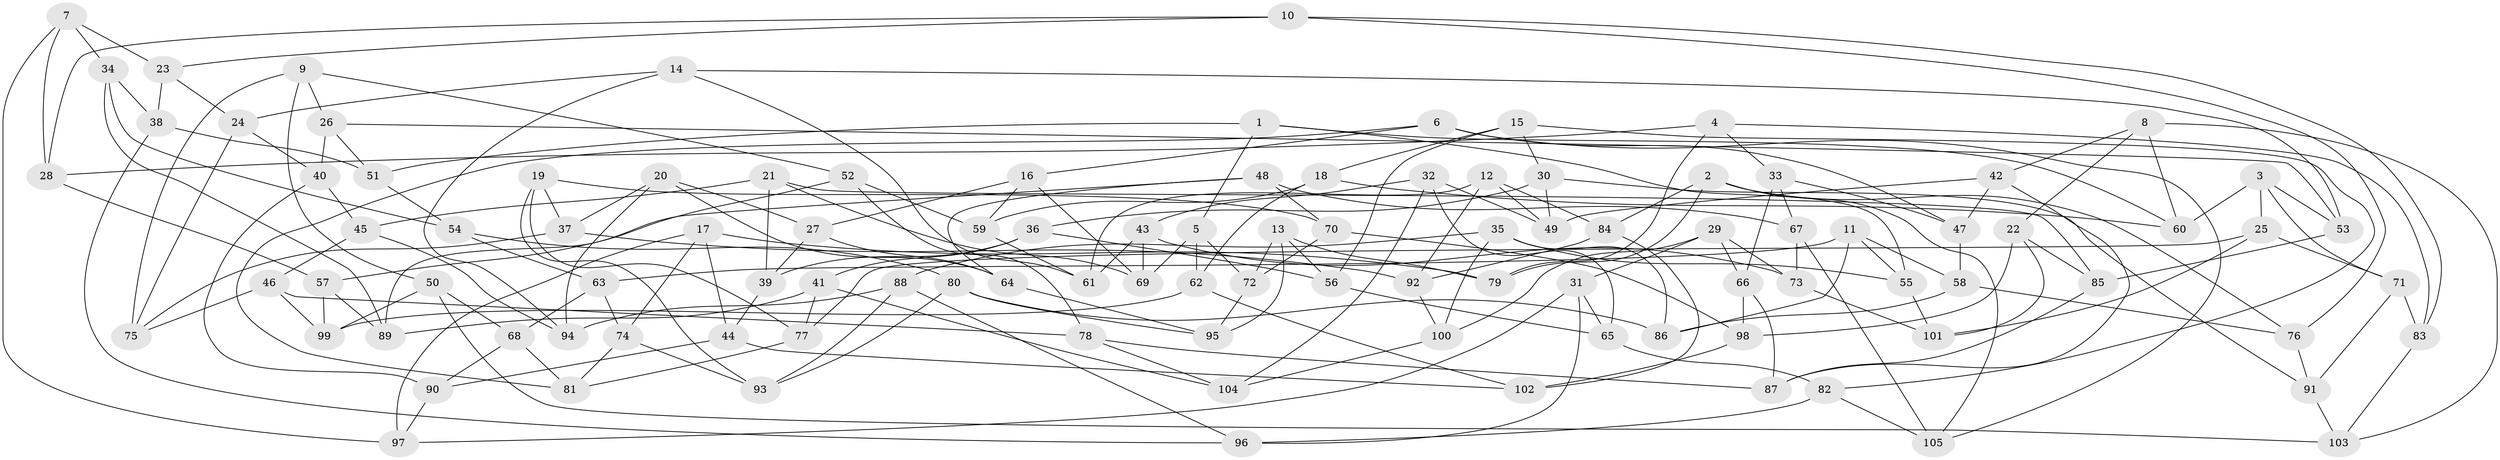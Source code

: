 // coarse degree distribution, {4: 0.5675675675675675, 5: 0.16216216216216217, 6: 0.21621621621621623, 3: 0.05405405405405406}
// Generated by graph-tools (version 1.1) at 2025/38/03/04/25 23:38:11]
// undirected, 105 vertices, 210 edges
graph export_dot {
  node [color=gray90,style=filled];
  1;
  2;
  3;
  4;
  5;
  6;
  7;
  8;
  9;
  10;
  11;
  12;
  13;
  14;
  15;
  16;
  17;
  18;
  19;
  20;
  21;
  22;
  23;
  24;
  25;
  26;
  27;
  28;
  29;
  30;
  31;
  32;
  33;
  34;
  35;
  36;
  37;
  38;
  39;
  40;
  41;
  42;
  43;
  44;
  45;
  46;
  47;
  48;
  49;
  50;
  51;
  52;
  53;
  54;
  55;
  56;
  57;
  58;
  59;
  60;
  61;
  62;
  63;
  64;
  65;
  66;
  67;
  68;
  69;
  70;
  71;
  72;
  73;
  74;
  75;
  76;
  77;
  78;
  79;
  80;
  81;
  82;
  83;
  84;
  85;
  86;
  87;
  88;
  89;
  90;
  91;
  92;
  93;
  94;
  95;
  96;
  97;
  98;
  99;
  100;
  101;
  102;
  103;
  104;
  105;
  1 -- 5;
  1 -- 60;
  1 -- 51;
  1 -- 55;
  2 -- 76;
  2 -- 79;
  2 -- 84;
  2 -- 105;
  3 -- 71;
  3 -- 53;
  3 -- 60;
  3 -- 25;
  4 -- 83;
  4 -- 79;
  4 -- 28;
  4 -- 33;
  5 -- 69;
  5 -- 62;
  5 -- 72;
  6 -- 47;
  6 -- 81;
  6 -- 16;
  6 -- 105;
  7 -- 23;
  7 -- 28;
  7 -- 97;
  7 -- 34;
  8 -- 60;
  8 -- 22;
  8 -- 103;
  8 -- 42;
  9 -- 52;
  9 -- 50;
  9 -- 75;
  9 -- 26;
  10 -- 28;
  10 -- 76;
  10 -- 23;
  10 -- 83;
  11 -- 58;
  11 -- 86;
  11 -- 55;
  11 -- 63;
  12 -- 84;
  12 -- 49;
  12 -- 61;
  12 -- 92;
  13 -- 79;
  13 -- 56;
  13 -- 72;
  13 -- 95;
  14 -- 24;
  14 -- 94;
  14 -- 53;
  14 -- 61;
  15 -- 56;
  15 -- 82;
  15 -- 30;
  15 -- 18;
  16 -- 27;
  16 -- 59;
  16 -- 69;
  17 -- 79;
  17 -- 97;
  17 -- 74;
  17 -- 44;
  18 -- 62;
  18 -- 60;
  18 -- 59;
  19 -- 70;
  19 -- 77;
  19 -- 37;
  19 -- 93;
  20 -- 64;
  20 -- 37;
  20 -- 94;
  20 -- 27;
  21 -- 45;
  21 -- 69;
  21 -- 85;
  21 -- 39;
  22 -- 85;
  22 -- 101;
  22 -- 98;
  23 -- 24;
  23 -- 38;
  24 -- 40;
  24 -- 75;
  25 -- 101;
  25 -- 77;
  25 -- 71;
  26 -- 53;
  26 -- 51;
  26 -- 40;
  27 -- 39;
  27 -- 64;
  28 -- 57;
  29 -- 100;
  29 -- 31;
  29 -- 73;
  29 -- 66;
  30 -- 49;
  30 -- 36;
  30 -- 91;
  31 -- 96;
  31 -- 65;
  31 -- 97;
  32 -- 104;
  32 -- 43;
  32 -- 65;
  32 -- 49;
  33 -- 67;
  33 -- 47;
  33 -- 66;
  34 -- 38;
  34 -- 89;
  34 -- 54;
  35 -- 55;
  35 -- 100;
  35 -- 86;
  35 -- 88;
  36 -- 41;
  36 -- 39;
  36 -- 56;
  37 -- 92;
  37 -- 75;
  38 -- 51;
  38 -- 96;
  39 -- 44;
  40 -- 90;
  40 -- 45;
  41 -- 89;
  41 -- 104;
  41 -- 77;
  42 -- 87;
  42 -- 49;
  42 -- 47;
  43 -- 61;
  43 -- 69;
  43 -- 73;
  44 -- 102;
  44 -- 90;
  45 -- 46;
  45 -- 94;
  46 -- 78;
  46 -- 75;
  46 -- 99;
  47 -- 58;
  48 -- 64;
  48 -- 57;
  48 -- 70;
  48 -- 67;
  50 -- 99;
  50 -- 68;
  50 -- 103;
  51 -- 54;
  52 -- 59;
  52 -- 78;
  52 -- 89;
  53 -- 85;
  54 -- 63;
  54 -- 80;
  55 -- 101;
  56 -- 65;
  57 -- 99;
  57 -- 89;
  58 -- 76;
  58 -- 86;
  59 -- 61;
  62 -- 102;
  62 -- 99;
  63 -- 74;
  63 -- 68;
  64 -- 95;
  65 -- 82;
  66 -- 87;
  66 -- 98;
  67 -- 73;
  67 -- 105;
  68 -- 81;
  68 -- 90;
  70 -- 72;
  70 -- 98;
  71 -- 83;
  71 -- 91;
  72 -- 95;
  73 -- 101;
  74 -- 93;
  74 -- 81;
  76 -- 91;
  77 -- 81;
  78 -- 87;
  78 -- 104;
  80 -- 86;
  80 -- 93;
  80 -- 95;
  82 -- 96;
  82 -- 105;
  83 -- 103;
  84 -- 92;
  84 -- 102;
  85 -- 87;
  88 -- 96;
  88 -- 93;
  88 -- 94;
  90 -- 97;
  91 -- 103;
  92 -- 100;
  98 -- 102;
  100 -- 104;
}
